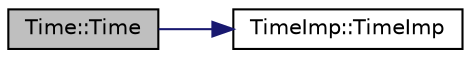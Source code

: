 digraph "Time::Time"
{
  edge [fontname="Helvetica",fontsize="10",labelfontname="Helvetica",labelfontsize="10"];
  node [fontname="Helvetica",fontsize="10",shape=record];
  rankdir="LR";
  Node1 [label="Time::Time",height=0.2,width=0.4,color="black", fillcolor="grey75", style="filled", fontcolor="black"];
  Node1 -> Node2 [color="midnightblue",fontsize="10",style="solid",fontname="Helvetica"];
  Node2 [label="TimeImp::TimeImp",height=0.2,width=0.4,color="black", fillcolor="white", style="filled",URL="$classTimeImp.html#a816d73822130c581b048e223bc0d673f"];
}
